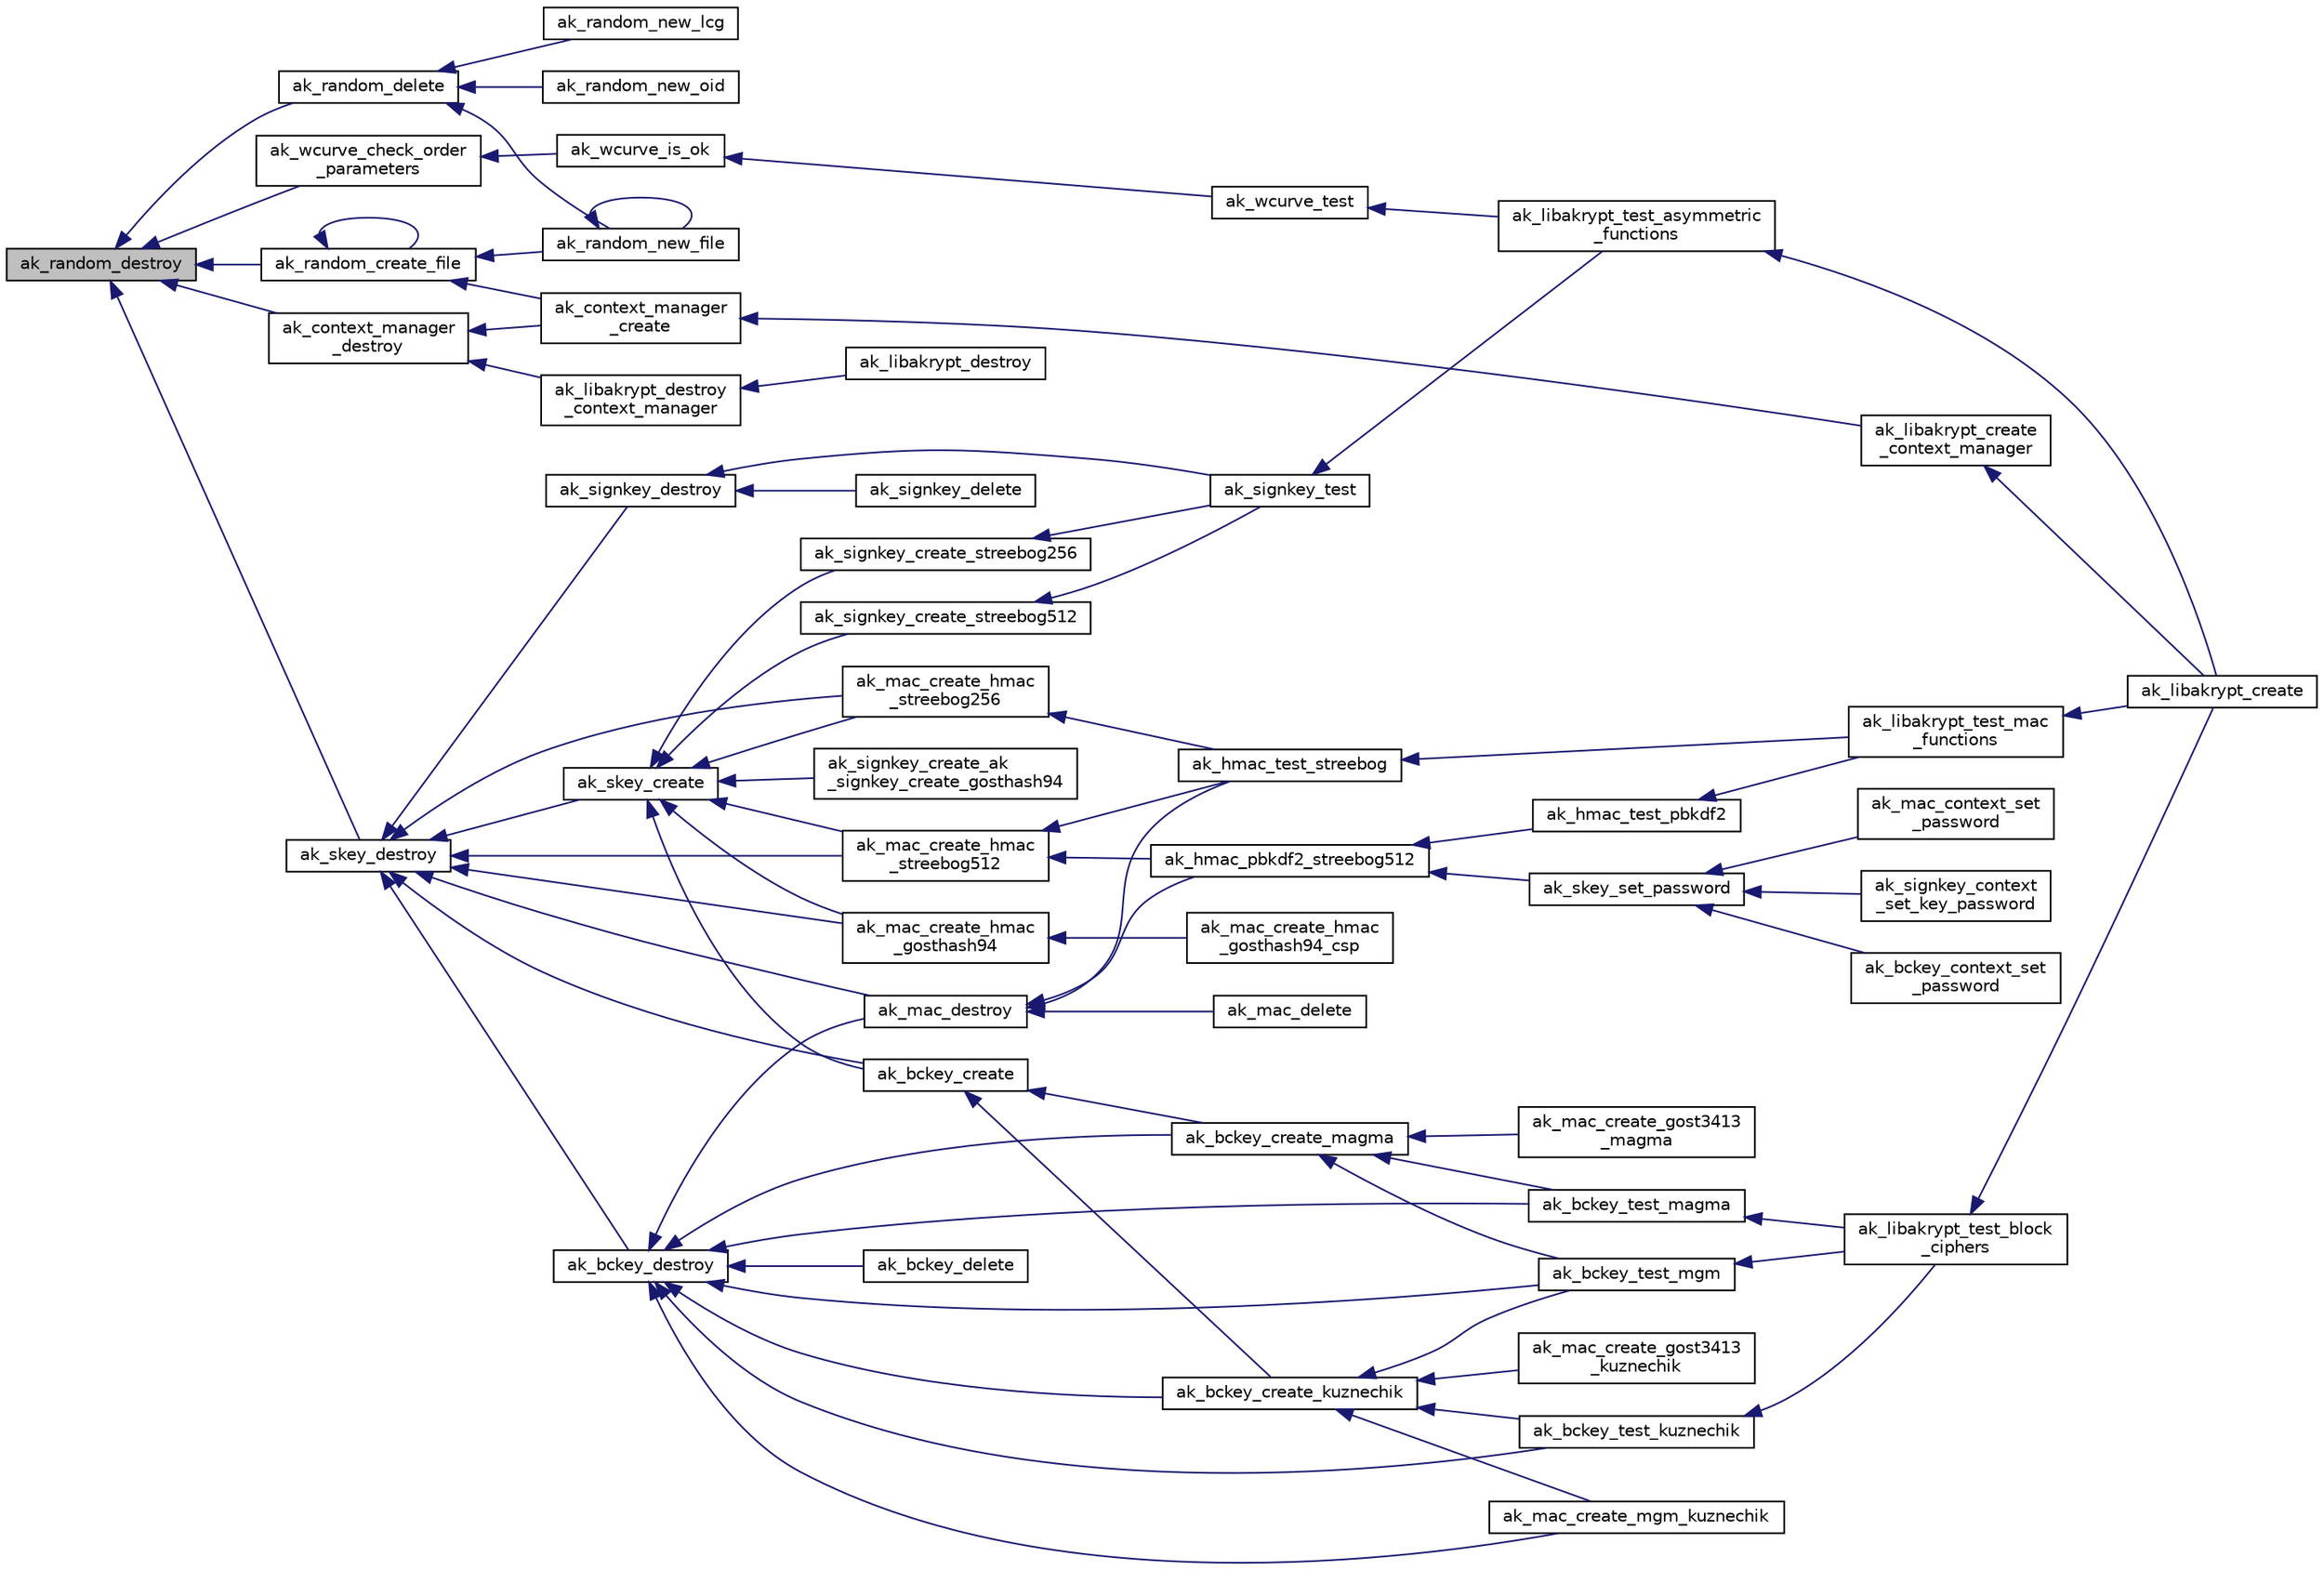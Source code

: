 digraph "ak_random_destroy"
{
  edge [fontname="Helvetica",fontsize="10",labelfontname="Helvetica",labelfontsize="10"];
  node [fontname="Helvetica",fontsize="10",shape=record];
  rankdir="LR";
  Node1 [label="ak_random_destroy",height=0.2,width=0.4,color="black", fillcolor="grey75", style="filled", fontcolor="black"];
  Node1 -> Node2 [dir="back",color="midnightblue",fontsize="10",style="solid",fontname="Helvetica"];
  Node2 [label="ak_context_manager\l_destroy",height=0.2,width=0.4,color="black", fillcolor="white", style="filled",URL="$ak__context__manager_8h.html#a6fa11214e79fb32b2b0d442d9a155928",tooltip="Уничтожение структуры управления контекстами. "];
  Node2 -> Node3 [dir="back",color="midnightblue",fontsize="10",style="solid",fontname="Helvetica"];
  Node3 [label="ak_context_manager\l_create",height=0.2,width=0.4,color="black", fillcolor="white", style="filled",URL="$ak__context__manager_8h.html#a1187fca85b6693ff84ab0499941eff67",tooltip="Инициализация структуры управления контекстами. "];
  Node3 -> Node4 [dir="back",color="midnightblue",fontsize="10",style="solid",fontname="Helvetica"];
  Node4 [label="ak_libakrypt_create\l_context_manager",height=0.2,width=0.4,color="black", fillcolor="white", style="filled",URL="$ak__context__manager_8h.html#a7bc6cf171d52f863eb95005247cc2f37",tooltip="Инициализация глобальной структуры управления контекстами. "];
  Node4 -> Node5 [dir="back",color="midnightblue",fontsize="10",style="solid",fontname="Helvetica"];
  Node5 [label="ak_libakrypt_create",height=0.2,width=0.4,color="black", fillcolor="white", style="filled",URL="$libakrypt_8h.html#a3f840f1a40839f867ba729aa1c5d67b8",tooltip="Функция инициализации и тестирования криптографических механизмов библиотеки. "];
  Node2 -> Node6 [dir="back",color="midnightblue",fontsize="10",style="solid",fontname="Helvetica"];
  Node6 [label="ak_libakrypt_destroy\l_context_manager",height=0.2,width=0.4,color="black", fillcolor="white", style="filled",URL="$ak__context__manager_8h.html#a2f8df33f37fb2a70b6f2631325459b65",tooltip="Удаление глобальной структуры управления контекстами. "];
  Node6 -> Node7 [dir="back",color="midnightblue",fontsize="10",style="solid",fontname="Helvetica"];
  Node7 [label="ak_libakrypt_destroy",height=0.2,width=0.4,color="black", fillcolor="white", style="filled",URL="$libakrypt_8h.html#a22d7ce562b17a1560af157ccbeb17301",tooltip="Функция остановки поддержки криптографических механизмов. "];
  Node1 -> Node8 [dir="back",color="midnightblue",fontsize="10",style="solid",fontname="Helvetica"];
  Node8 [label="ak_wcurve_check_order\l_parameters",height=0.2,width=0.4,color="black", fillcolor="white", style="filled",URL="$ak__curves_8h.html#a880ae93e9029635e814582ece8066cde",tooltip="Проверка корректности параметров, необходимых для вычисления по модулю q. "];
  Node8 -> Node9 [dir="back",color="midnightblue",fontsize="10",style="solid",fontname="Helvetica"];
  Node9 [label="ak_wcurve_is_ok",height=0.2,width=0.4,color="black", fillcolor="white", style="filled",URL="$ak__curves_8h.html#a13b5a369b394a034e6b586dd28b6d7c3",tooltip="Проверка набора параметров эллиптической кривой, заданной в форме Вейерштрасса. "];
  Node9 -> Node10 [dir="back",color="midnightblue",fontsize="10",style="solid",fontname="Helvetica"];
  Node10 [label="ak_wcurve_test",height=0.2,width=0.4,color="black", fillcolor="white", style="filled",URL="$ak__curves_8h.html#a7367a068f49b25629f4d7ec1f342659a",tooltip="Функция тестирует все определяемые библиотекой параметры эллиптических кривых, заданных в короткой фо..."];
  Node10 -> Node11 [dir="back",color="midnightblue",fontsize="10",style="solid",fontname="Helvetica"];
  Node11 [label="ak_libakrypt_test_asymmetric\l_functions",height=0.2,width=0.4,color="black", fillcolor="white", style="filled",URL="$ak__libakrypt_8c.html#a9a4c991b0095021bdc6078c97e7be8ba",tooltip="Функция проверяет корректность реализации асимметричных криптографических алгоритмов ..."];
  Node11 -> Node5 [dir="back",color="midnightblue",fontsize="10",style="solid",fontname="Helvetica"];
  Node1 -> Node12 [dir="back",color="midnightblue",fontsize="10",style="solid",fontname="Helvetica"];
  Node12 [label="ak_random_delete",height=0.2,width=0.4,color="black", fillcolor="white", style="filled",URL="$ak__random_8h.html#a9f8a71da4c79f62f00103558adf96fcd",tooltip="Уничтожение генератора псевдо-случайных чисел. "];
  Node12 -> Node13 [dir="back",color="midnightblue",fontsize="10",style="solid",fontname="Helvetica"];
  Node13 [label="ak_random_new_lcg",height=0.2,width=0.4,color="black", fillcolor="white", style="filled",URL="$libakrypt_8h.html#a2294d2dfd3fb33bbf629fa764a0f7819",tooltip="Создание дескриптора линейного конгруэнтного генератора. "];
  Node12 -> Node14 [dir="back",color="midnightblue",fontsize="10",style="solid",fontname="Helvetica"];
  Node14 [label="ak_random_new_file",height=0.2,width=0.4,color="black", fillcolor="white", style="filled",URL="$libakrypt_8h.html#a30e586cc4c2b6b90b06722ae8c4e5508",tooltip="Создание дескриптора генератора, предоставляющего доступ к заданному файлу с данными. "];
  Node14 -> Node14 [dir="back",color="midnightblue",fontsize="10",style="solid",fontname="Helvetica"];
  Node12 -> Node15 [dir="back",color="midnightblue",fontsize="10",style="solid",fontname="Helvetica"];
  Node15 [label="ak_random_new_oid",height=0.2,width=0.4,color="black", fillcolor="white", style="filled",URL="$libakrypt_8h.html#a183cd99424375cb3a91e98141615a64c",tooltip="Создание дескриптора генератора по его OID. "];
  Node1 -> Node16 [dir="back",color="midnightblue",fontsize="10",style="solid",fontname="Helvetica"];
  Node16 [label="ak_random_create_file",height=0.2,width=0.4,color="black", fillcolor="white", style="filled",URL="$ak__random_8h.html#aad33dd3fa9b16ae7fa859de3015e9fb9",tooltip="Cоздание генератора, считывающего случайные значения из заданного файла. "];
  Node16 -> Node3 [dir="back",color="midnightblue",fontsize="10",style="solid",fontname="Helvetica"];
  Node16 -> Node16 [dir="back",color="midnightblue",fontsize="10",style="solid",fontname="Helvetica"];
  Node16 -> Node14 [dir="back",color="midnightblue",fontsize="10",style="solid",fontname="Helvetica"];
  Node1 -> Node17 [dir="back",color="midnightblue",fontsize="10",style="solid",fontname="Helvetica"];
  Node17 [label="ak_skey_destroy",height=0.2,width=0.4,color="black", fillcolor="white", style="filled",URL="$ak__skey_8h.html#aa20f6401cfe267cdddf590333d136c13",tooltip="Очистка структуры секретного ключа. "];
  Node17 -> Node18 [dir="back",color="midnightblue",fontsize="10",style="solid",fontname="Helvetica"];
  Node18 [label="ak_bckey_create",height=0.2,width=0.4,color="black", fillcolor="white", style="filled",URL="$ak__bckey_8h.html#aa0c2d1d89cf20370c0184273e91818eb",tooltip="Инициализация ключа алгоритма блочного шифрования. "];
  Node18 -> Node19 [dir="back",color="midnightblue",fontsize="10",style="solid",fontname="Helvetica"];
  Node19 [label="ak_bckey_create_kuznechik",height=0.2,width=0.4,color="black", fillcolor="white", style="filled",URL="$ak__kuznechik_8c.html#a6384132cb6670ab48ffdae3514c37abd",tooltip="Инициализация контекста секретного ключа алгоритма блочного шифрования Кузнечик. "];
  Node19 -> Node20 [dir="back",color="midnightblue",fontsize="10",style="solid",fontname="Helvetica"];
  Node20 [label="ak_mac_create_mgm_kuznechik",height=0.2,width=0.4,color="black", fillcolor="white", style="filled",URL="$ak__mac_8h.html#a3d47a5514193d406ea7ba58e5799840f",tooltip="Инициализация ключа алгоритма выработки имитовставки на основе MGM-режима с использованием блочного ш..."];
  Node19 -> Node21 [dir="back",color="midnightblue",fontsize="10",style="solid",fontname="Helvetica"];
  Node21 [label="ak_bckey_test_mgm",height=0.2,width=0.4,color="black", fillcolor="white", style="filled",URL="$ak__aead_8h.html#a6447348dcbe26bf5823c1493d761816f",tooltip="Тестирование корректной работы режима блочного шифрования с одновременной выработкой имитовставки..."];
  Node21 -> Node22 [dir="back",color="midnightblue",fontsize="10",style="solid",fontname="Helvetica"];
  Node22 [label="ak_libakrypt_test_block\l_ciphers",height=0.2,width=0.4,color="black", fillcolor="white", style="filled",URL="$ak__libakrypt_8c.html#abf5c8b06ef1f02d3311cebe8625fa68d",tooltip="Функция проверяет корректность реализации блочных шифрова и режимов их использования. "];
  Node22 -> Node5 [dir="back",color="midnightblue",fontsize="10",style="solid",fontname="Helvetica"];
  Node19 -> Node23 [dir="back",color="midnightblue",fontsize="10",style="solid",fontname="Helvetica"];
  Node23 [label="ak_mac_create_gost3413\l_kuznechik",height=0.2,width=0.4,color="black", fillcolor="white", style="filled",URL="$ak__mac_8h.html#aad78115a37c113c5466cae794caca1dd",tooltip="Инициализация ключа алгоритма выработки имитовставки ГОСТ Р 34.13-2015 с использованием блочного шифр..."];
  Node19 -> Node24 [dir="back",color="midnightblue",fontsize="10",style="solid",fontname="Helvetica"];
  Node24 [label="ak_bckey_test_kuznechik",height=0.2,width=0.4,color="black", fillcolor="white", style="filled",URL="$ak__kuznechik_8c.html#a9df2b7d49f780e2276dcd2636f8a2378",tooltip="Тестирование корректной работы алгоритма блочного шифрования Кузнечик. "];
  Node24 -> Node22 [dir="back",color="midnightblue",fontsize="10",style="solid",fontname="Helvetica"];
  Node18 -> Node25 [dir="back",color="midnightblue",fontsize="10",style="solid",fontname="Helvetica"];
  Node25 [label="ak_bckey_create_magma",height=0.2,width=0.4,color="black", fillcolor="white", style="filled",URL="$ak__magma_8c.html#a465f319be97a8d65a1892a55771b5621",tooltip="Инициализация контекста секретного ключа алгоритма блочного шифрования Магма. "];
  Node25 -> Node21 [dir="back",color="midnightblue",fontsize="10",style="solid",fontname="Helvetica"];
  Node25 -> Node26 [dir="back",color="midnightblue",fontsize="10",style="solid",fontname="Helvetica"];
  Node26 [label="ak_mac_create_gost3413\l_magma",height=0.2,width=0.4,color="black", fillcolor="white", style="filled",URL="$ak__mac_8h.html#aac8cd9a2afde99720a5262c988d8d07c",tooltip="Инициализация ключа алгоритма выработки имитовставки ГОСТ Р 34.13-2015 с использованием блочного шифр..."];
  Node25 -> Node27 [dir="back",color="midnightblue",fontsize="10",style="solid",fontname="Helvetica"];
  Node27 [label="ak_bckey_test_magma",height=0.2,width=0.4,color="black", fillcolor="white", style="filled",URL="$ak__magma_8c.html#a3383cdf45668361958960d79d30cc644",tooltip="Тестирование корректной работы алгоритма блочного шифрования Магма. "];
  Node27 -> Node22 [dir="back",color="midnightblue",fontsize="10",style="solid",fontname="Helvetica"];
  Node17 -> Node28 [dir="back",color="midnightblue",fontsize="10",style="solid",fontname="Helvetica"];
  Node28 [label="ak_bckey_destroy",height=0.2,width=0.4,color="black", fillcolor="white", style="filled",URL="$ak__bckey_8h.html#a0cdde266c81b28e61e25264829f82d8d",tooltip="Очистка ключа алгоритма блочного шифрования. "];
  Node28 -> Node20 [dir="back",color="midnightblue",fontsize="10",style="solid",fontname="Helvetica"];
  Node28 -> Node21 [dir="back",color="midnightblue",fontsize="10",style="solid",fontname="Helvetica"];
  Node28 -> Node29 [dir="back",color="midnightblue",fontsize="10",style="solid",fontname="Helvetica"];
  Node29 [label="ak_bckey_delete",height=0.2,width=0.4,color="black", fillcolor="white", style="filled",URL="$ak__bckey_8h.html#add3feac3df600b24e8ca9c97d5e40b66",tooltip="Удаление ключа алгоритма блочного шифрования. "];
  Node28 -> Node19 [dir="back",color="midnightblue",fontsize="10",style="solid",fontname="Helvetica"];
  Node28 -> Node24 [dir="back",color="midnightblue",fontsize="10",style="solid",fontname="Helvetica"];
  Node28 -> Node30 [dir="back",color="midnightblue",fontsize="10",style="solid",fontname="Helvetica"];
  Node30 [label="ak_mac_destroy",height=0.2,width=0.4,color="black", fillcolor="white", style="filled",URL="$ak__mac_8h.html#a3a30128a6db3cb8cbb4965615784a6e4",tooltip="Уничтожение контекста ключа алгоритма выработки имитовставки hmac. "];
  Node30 -> Node31 [dir="back",color="midnightblue",fontsize="10",style="solid",fontname="Helvetica"];
  Node31 [label="ak_hmac_pbkdf2_streebog512",height=0.2,width=0.4,color="black", fillcolor="white", style="filled",URL="$ak__mac_8h.html#a3620123e05a306ef7b6082fb9d26addb",tooltip="Развертка ключевого вектора из пароля (согласно Р 50.1.111-2016, раздел 4) "];
  Node31 -> Node32 [dir="back",color="midnightblue",fontsize="10",style="solid",fontname="Helvetica"];
  Node32 [label="ak_hmac_test_pbkdf2",height=0.2,width=0.4,color="black", fillcolor="white", style="filled",URL="$ak__mac_8h.html#afd16a5884331c3223c9f9cb0b61c8a4f",tooltip="Тестирование алгоритма PBKDF2, регламентируемого Р 50.1.113-2016. "];
  Node32 -> Node33 [dir="back",color="midnightblue",fontsize="10",style="solid",fontname="Helvetica"];
  Node33 [label="ak_libakrypt_test_mac\l_functions",height=0.2,width=0.4,color="black", fillcolor="white", style="filled",URL="$ak__libakrypt_8c.html#a84835e08912ca25d9ab280099ef0e00c",tooltip="Функция проверяет корректность реализации алгоритмов выработки имитовставки "];
  Node33 -> Node5 [dir="back",color="midnightblue",fontsize="10",style="solid",fontname="Helvetica"];
  Node31 -> Node34 [dir="back",color="midnightblue",fontsize="10",style="solid",fontname="Helvetica"];
  Node34 [label="ak_skey_set_password",height=0.2,width=0.4,color="black", fillcolor="white", style="filled",URL="$ak__skey_8h.html#a85f95aca3e0442a1a739610b8770ae1a",tooltip="Присвоение секретному ключу значения, выработанного из пароля "];
  Node34 -> Node35 [dir="back",color="midnightblue",fontsize="10",style="solid",fontname="Helvetica"];
  Node35 [label="ak_bckey_context_set\l_password",height=0.2,width=0.4,color="black", fillcolor="white", style="filled",URL="$ak__bckey_8h.html#a83be28c0c80a77b874d8559c497ee413",tooltip="Присвоение контексту ключа алгоритма блочного шифрования значения, выработанного из пароля..."];
  Node34 -> Node36 [dir="back",color="midnightblue",fontsize="10",style="solid",fontname="Helvetica"];
  Node36 [label="ak_mac_context_set\l_password",height=0.2,width=0.4,color="black", fillcolor="white", style="filled",URL="$ak__mac_8h.html#aaa8bd2ebae847aba4941f1fe603c56c7",tooltip="Присвоение контексту ключа алгоритма выработки имитовставки значения, выработанного из пароля..."];
  Node34 -> Node37 [dir="back",color="midnightblue",fontsize="10",style="solid",fontname="Helvetica"];
  Node37 [label="ak_signkey_context\l_set_key_password",height=0.2,width=0.4,color="black", fillcolor="white", style="filled",URL="$ak__sign_8h.html#a07524ceb4e3c3f10ab791317462a7637",tooltip="Присвоение секретному ключу электронной подписи значения, выработанного из пароля. "];
  Node30 -> Node38 [dir="back",color="midnightblue",fontsize="10",style="solid",fontname="Helvetica"];
  Node38 [label="ak_hmac_test_streebog",height=0.2,width=0.4,color="black", fillcolor="white", style="filled",URL="$ak__mac_8h.html#ab268cd15fc2eba52baa09ea5ce34fc83",tooltip="Тестирование алгоритмов выработки имитовставки hmac с отечественными функциями хеширования. "];
  Node38 -> Node33 [dir="back",color="midnightblue",fontsize="10",style="solid",fontname="Helvetica"];
  Node30 -> Node39 [dir="back",color="midnightblue",fontsize="10",style="solid",fontname="Helvetica"];
  Node39 [label="ak_mac_delete",height=0.2,width=0.4,color="black", fillcolor="white", style="filled",URL="$ak__mac_8h.html#ac0df0b183c756ae0e443056fce9b4e7c",tooltip="Освобождение памяти из под контекста ключа алгоритма выработки имитовставки hmac. ..."];
  Node28 -> Node25 [dir="back",color="midnightblue",fontsize="10",style="solid",fontname="Helvetica"];
  Node28 -> Node27 [dir="back",color="midnightblue",fontsize="10",style="solid",fontname="Helvetica"];
  Node17 -> Node40 [dir="back",color="midnightblue",fontsize="10",style="solid",fontname="Helvetica"];
  Node40 [label="ak_mac_create_hmac\l_streebog256",height=0.2,width=0.4,color="black", fillcolor="white", style="filled",URL="$ak__mac_8h.html#a7b5054dbede51842be81578073d41db4",tooltip="Инициализация ключа алгоритма выработки имитовставки hmac на основе streebog256. "];
  Node40 -> Node38 [dir="back",color="midnightblue",fontsize="10",style="solid",fontname="Helvetica"];
  Node17 -> Node41 [dir="back",color="midnightblue",fontsize="10",style="solid",fontname="Helvetica"];
  Node41 [label="ak_mac_create_hmac\l_streebog512",height=0.2,width=0.4,color="black", fillcolor="white", style="filled",URL="$ak__mac_8h.html#a1290048393b76c51d42dce8eac709d70",tooltip="Инициализация ключа алгоритма выработки имитовставки hmac на основе streebog512. "];
  Node41 -> Node31 [dir="back",color="midnightblue",fontsize="10",style="solid",fontname="Helvetica"];
  Node41 -> Node38 [dir="back",color="midnightblue",fontsize="10",style="solid",fontname="Helvetica"];
  Node17 -> Node42 [dir="back",color="midnightblue",fontsize="10",style="solid",fontname="Helvetica"];
  Node42 [label="ak_mac_create_hmac\l_gosthash94",height=0.2,width=0.4,color="black", fillcolor="white", style="filled",URL="$ak__mac_8h.html#a9fcc5ec7353b4083c710df81a1b84b9d",tooltip="Инициализация ключа алгоритма выработки имитовставки hmac на основе gosthash94. "];
  Node42 -> Node43 [dir="back",color="midnightblue",fontsize="10",style="solid",fontname="Helvetica"];
  Node43 [label="ak_mac_create_hmac\l_gosthash94_csp",height=0.2,width=0.4,color="black", fillcolor="white", style="filled",URL="$ak__mac_8h.html#a27be4dbff70e4546d5e0d4b62bd322c4",tooltip="Инициализация ключа алгоритма выработки имитовставки hmac на основе gosthash94 с таблицами из RFC 435..."];
  Node17 -> Node30 [dir="back",color="midnightblue",fontsize="10",style="solid",fontname="Helvetica"];
  Node17 -> Node44 [dir="back",color="midnightblue",fontsize="10",style="solid",fontname="Helvetica"];
  Node44 [label="ak_signkey_destroy",height=0.2,width=0.4,color="black", fillcolor="white", style="filled",URL="$ak__sign_8h.html#a93b29d4cccf39b667c658574df0cc142",tooltip="Уничтожение контекста секретного ключа. "];
  Node44 -> Node45 [dir="back",color="midnightblue",fontsize="10",style="solid",fontname="Helvetica"];
  Node45 [label="ak_signkey_delete",height=0.2,width=0.4,color="black", fillcolor="white", style="filled",URL="$ak__sign_8h.html#abfac23f80f16c2c8c39be9086850d240",tooltip="Освобождение памяти из под контекста секретного ключа. "];
  Node44 -> Node46 [dir="back",color="midnightblue",fontsize="10",style="solid",fontname="Helvetica"];
  Node46 [label="ak_signkey_test",height=0.2,width=0.4,color="black", fillcolor="white", style="filled",URL="$ak__sign_8h.html#aa2df8858fc6d7214483e3c4a9e497c22",tooltip="Выполнение тестовых примеров для алгоритмов выработки и проверки электронной подписи ..."];
  Node46 -> Node11 [dir="back",color="midnightblue",fontsize="10",style="solid",fontname="Helvetica"];
  Node17 -> Node47 [dir="back",color="midnightblue",fontsize="10",style="solid",fontname="Helvetica"];
  Node47 [label="ak_skey_create",height=0.2,width=0.4,color="black", fillcolor="white", style="filled",URL="$ak__skey_8h.html#a21b0a9607173e565d71052f2bca0a1cf",tooltip="Инициализация структуры секретного ключа. "];
  Node47 -> Node18 [dir="back",color="midnightblue",fontsize="10",style="solid",fontname="Helvetica"];
  Node47 -> Node40 [dir="back",color="midnightblue",fontsize="10",style="solid",fontname="Helvetica"];
  Node47 -> Node41 [dir="back",color="midnightblue",fontsize="10",style="solid",fontname="Helvetica"];
  Node47 -> Node42 [dir="back",color="midnightblue",fontsize="10",style="solid",fontname="Helvetica"];
  Node47 -> Node48 [dir="back",color="midnightblue",fontsize="10",style="solid",fontname="Helvetica"];
  Node48 [label="ak_signkey_create_streebog256",height=0.2,width=0.4,color="black", fillcolor="white", style="filled",URL="$ak__sign_8h.html#a0bc2e07b6ca4e86fb80f1ffe76a0847d",tooltip="Инициализация контекста секретного ключа алгоритма ГОСТ Р 34.10-2012. "];
  Node48 -> Node46 [dir="back",color="midnightblue",fontsize="10",style="solid",fontname="Helvetica"];
  Node47 -> Node49 [dir="back",color="midnightblue",fontsize="10",style="solid",fontname="Helvetica"];
  Node49 [label="ak_signkey_create_streebog512",height=0.2,width=0.4,color="black", fillcolor="white", style="filled",URL="$ak__sign_8h.html#a8392beef9b3823ee6e61999cb47eb3fe",tooltip="Инициализация контекста секретного ключа алгоритма ГОСТ Р 34.10-2012. "];
  Node49 -> Node46 [dir="back",color="midnightblue",fontsize="10",style="solid",fontname="Helvetica"];
  Node47 -> Node50 [dir="back",color="midnightblue",fontsize="10",style="solid",fontname="Helvetica"];
  Node50 [label="ak_signkey_create_ak\l_signkey_create_gosthash94",height=0.2,width=0.4,color="black", fillcolor="white", style="filled",URL="$ak__sign_8c.html#ab41c7a5de3fd53204024124911c6bcb3"];
}
